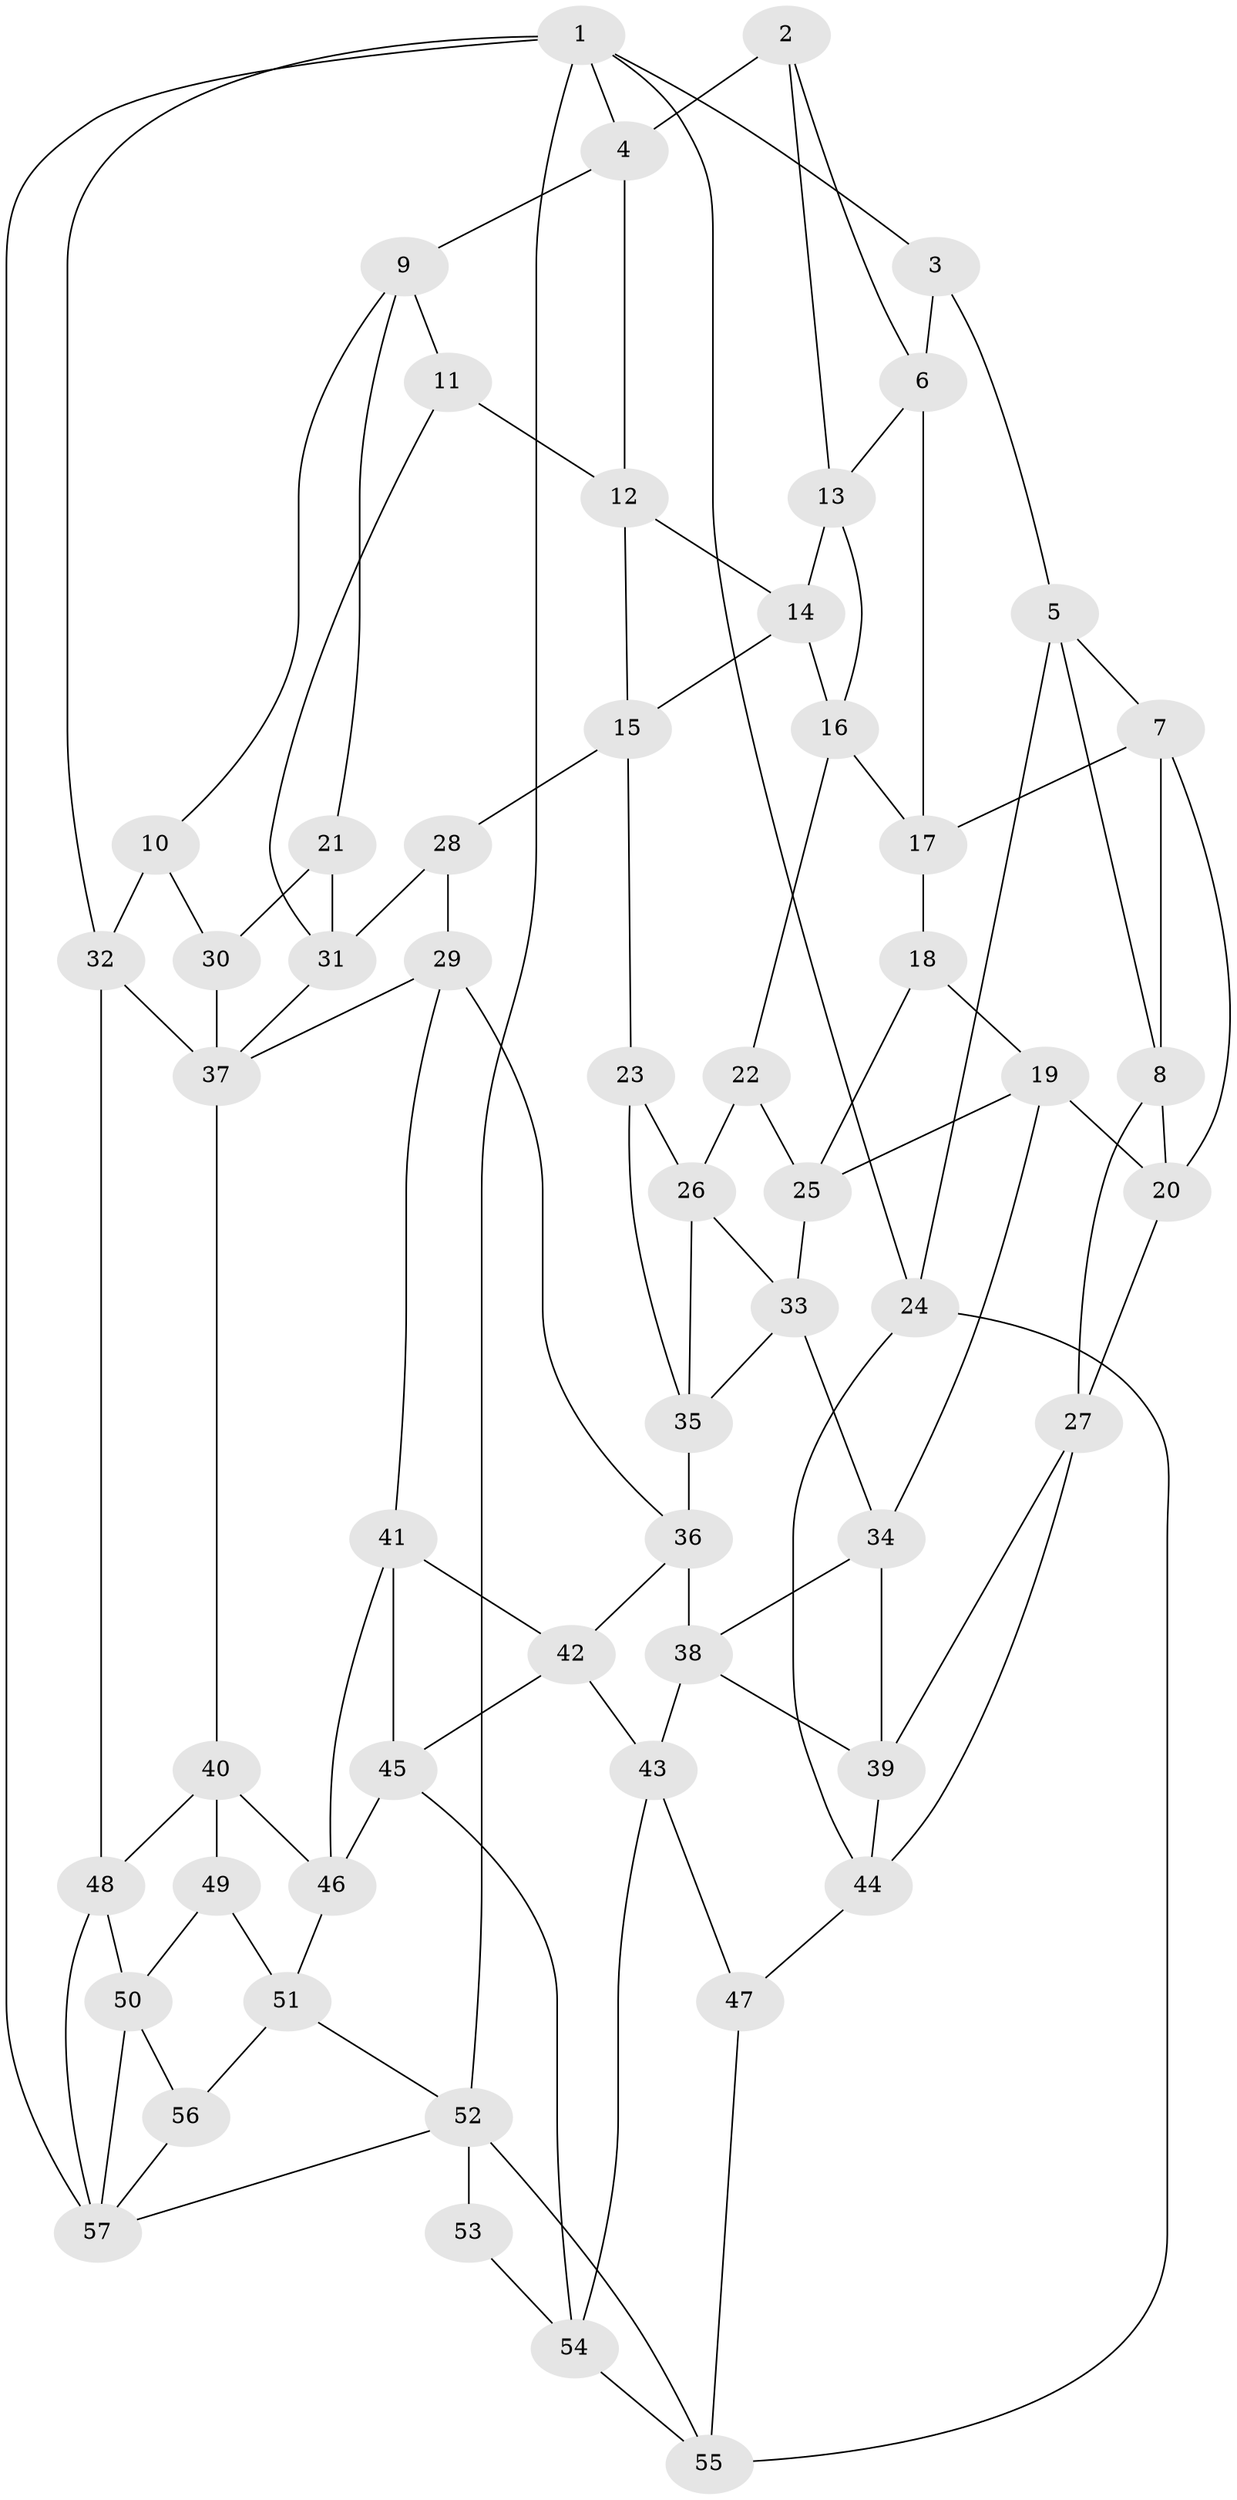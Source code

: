 // original degree distribution, {3: 0.017699115044247787, 4: 0.23893805309734514, 5: 0.5309734513274337, 6: 0.21238938053097345}
// Generated by graph-tools (version 1.1) at 2025/51/03/09/25 03:51:04]
// undirected, 57 vertices, 109 edges
graph export_dot {
graph [start="1"]
  node [color=gray90,style=filled];
  1;
  2;
  3;
  4;
  5;
  6;
  7;
  8;
  9;
  10;
  11;
  12;
  13;
  14;
  15;
  16;
  17;
  18;
  19;
  20;
  21;
  22;
  23;
  24;
  25;
  26;
  27;
  28;
  29;
  30;
  31;
  32;
  33;
  34;
  35;
  36;
  37;
  38;
  39;
  40;
  41;
  42;
  43;
  44;
  45;
  46;
  47;
  48;
  49;
  50;
  51;
  52;
  53;
  54;
  55;
  56;
  57;
  1 -- 3 [weight=1.0];
  1 -- 4 [weight=1.0];
  1 -- 24 [weight=1.0];
  1 -- 32 [weight=1.0];
  1 -- 52 [weight=1.0];
  1 -- 57 [weight=1.0];
  2 -- 4 [weight=1.0];
  2 -- 6 [weight=1.0];
  2 -- 13 [weight=1.0];
  3 -- 5 [weight=1.0];
  3 -- 6 [weight=1.0];
  4 -- 9 [weight=1.0];
  4 -- 12 [weight=1.0];
  5 -- 7 [weight=1.0];
  5 -- 8 [weight=1.0];
  5 -- 24 [weight=1.0];
  6 -- 13 [weight=1.0];
  6 -- 17 [weight=1.0];
  7 -- 8 [weight=1.0];
  7 -- 17 [weight=1.0];
  7 -- 20 [weight=1.0];
  8 -- 20 [weight=1.0];
  8 -- 27 [weight=1.0];
  9 -- 10 [weight=1.0];
  9 -- 11 [weight=1.0];
  9 -- 21 [weight=1.0];
  10 -- 30 [weight=1.0];
  10 -- 32 [weight=1.0];
  11 -- 12 [weight=1.0];
  11 -- 31 [weight=1.0];
  12 -- 14 [weight=1.0];
  12 -- 15 [weight=1.0];
  13 -- 14 [weight=1.0];
  13 -- 16 [weight=1.0];
  14 -- 15 [weight=1.0];
  14 -- 16 [weight=1.0];
  15 -- 23 [weight=1.0];
  15 -- 28 [weight=1.0];
  16 -- 17 [weight=1.0];
  16 -- 22 [weight=1.0];
  17 -- 18 [weight=1.0];
  18 -- 19 [weight=1.0];
  18 -- 25 [weight=1.0];
  19 -- 20 [weight=1.0];
  19 -- 25 [weight=1.0];
  19 -- 34 [weight=1.0];
  20 -- 27 [weight=1.0];
  21 -- 30 [weight=1.0];
  21 -- 31 [weight=1.0];
  22 -- 25 [weight=1.0];
  22 -- 26 [weight=1.0];
  23 -- 26 [weight=1.0];
  23 -- 35 [weight=1.0];
  24 -- 44 [weight=1.0];
  24 -- 55 [weight=1.0];
  25 -- 33 [weight=1.0];
  26 -- 33 [weight=1.0];
  26 -- 35 [weight=1.0];
  27 -- 39 [weight=1.0];
  27 -- 44 [weight=1.0];
  28 -- 29 [weight=1.0];
  28 -- 31 [weight=1.0];
  29 -- 36 [weight=1.0];
  29 -- 37 [weight=1.0];
  29 -- 41 [weight=1.0];
  30 -- 37 [weight=2.0];
  31 -- 37 [weight=1.0];
  32 -- 37 [weight=1.0];
  32 -- 48 [weight=1.0];
  33 -- 34 [weight=1.0];
  33 -- 35 [weight=1.0];
  34 -- 38 [weight=1.0];
  34 -- 39 [weight=1.0];
  35 -- 36 [weight=2.0];
  36 -- 38 [weight=1.0];
  36 -- 42 [weight=1.0];
  37 -- 40 [weight=1.0];
  38 -- 39 [weight=1.0];
  38 -- 43 [weight=1.0];
  39 -- 44 [weight=1.0];
  40 -- 46 [weight=1.0];
  40 -- 48 [weight=1.0];
  40 -- 49 [weight=1.0];
  41 -- 42 [weight=1.0];
  41 -- 45 [weight=1.0];
  41 -- 46 [weight=1.0];
  42 -- 43 [weight=1.0];
  42 -- 45 [weight=1.0];
  43 -- 47 [weight=1.0];
  43 -- 54 [weight=1.0];
  44 -- 47 [weight=1.0];
  45 -- 46 [weight=1.0];
  45 -- 54 [weight=1.0];
  46 -- 51 [weight=1.0];
  47 -- 55 [weight=1.0];
  48 -- 50 [weight=1.0];
  48 -- 57 [weight=1.0];
  49 -- 50 [weight=1.0];
  49 -- 51 [weight=1.0];
  50 -- 56 [weight=1.0];
  50 -- 57 [weight=1.0];
  51 -- 52 [weight=1.0];
  51 -- 56 [weight=1.0];
  52 -- 53 [weight=2.0];
  52 -- 55 [weight=1.0];
  52 -- 57 [weight=1.0];
  53 -- 54 [weight=1.0];
  54 -- 55 [weight=1.0];
  56 -- 57 [weight=1.0];
}
